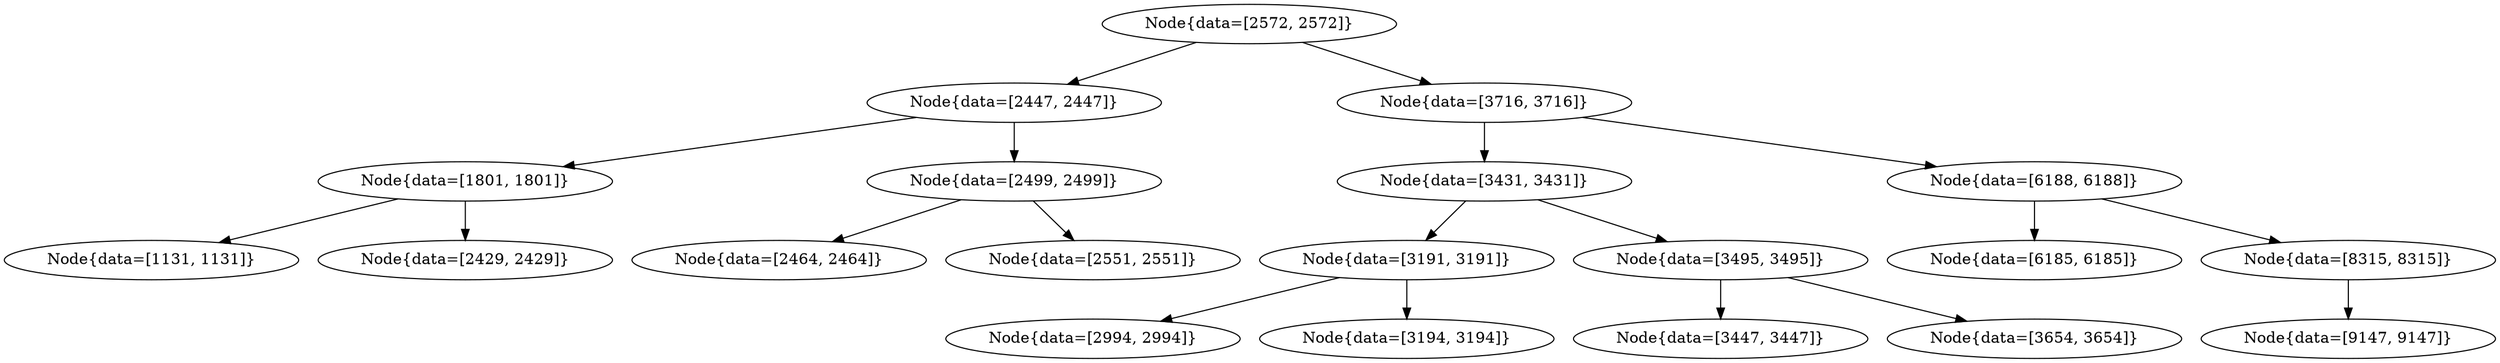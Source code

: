 digraph G{
312166222 [label="Node{data=[2572, 2572]}"]
312166222 -> 725280052
725280052 [label="Node{data=[2447, 2447]}"]
725280052 -> 588117501
588117501 [label="Node{data=[1801, 1801]}"]
588117501 -> 2033516523
2033516523 [label="Node{data=[1131, 1131]}"]
588117501 -> 836597428
836597428 [label="Node{data=[2429, 2429]}"]
725280052 -> 1295136510
1295136510 [label="Node{data=[2499, 2499]}"]
1295136510 -> 22839480
22839480 [label="Node{data=[2464, 2464]}"]
1295136510 -> 1607072991
1607072991 [label="Node{data=[2551, 2551]}"]
312166222 -> 100358468
100358468 [label="Node{data=[3716, 3716]}"]
100358468 -> 1503791811
1503791811 [label="Node{data=[3431, 3431]}"]
1503791811 -> 1016993807
1016993807 [label="Node{data=[3191, 3191]}"]
1016993807 -> 740373575
740373575 [label="Node{data=[2994, 2994]}"]
1016993807 -> 1934584318
1934584318 [label="Node{data=[3194, 3194]}"]
1503791811 -> 988975430
988975430 [label="Node{data=[3495, 3495]}"]
988975430 -> 1986050167
1986050167 [label="Node{data=[3447, 3447]}"]
988975430 -> 1397111280
1397111280 [label="Node{data=[3654, 3654]}"]
100358468 -> 1540274943
1540274943 [label="Node{data=[6188, 6188]}"]
1540274943 -> 1972922465
1972922465 [label="Node{data=[6185, 6185]}"]
1540274943 -> 105432485
105432485 [label="Node{data=[8315, 8315]}"]
105432485 -> 1680078117
1680078117 [label="Node{data=[9147, 9147]}"]
}